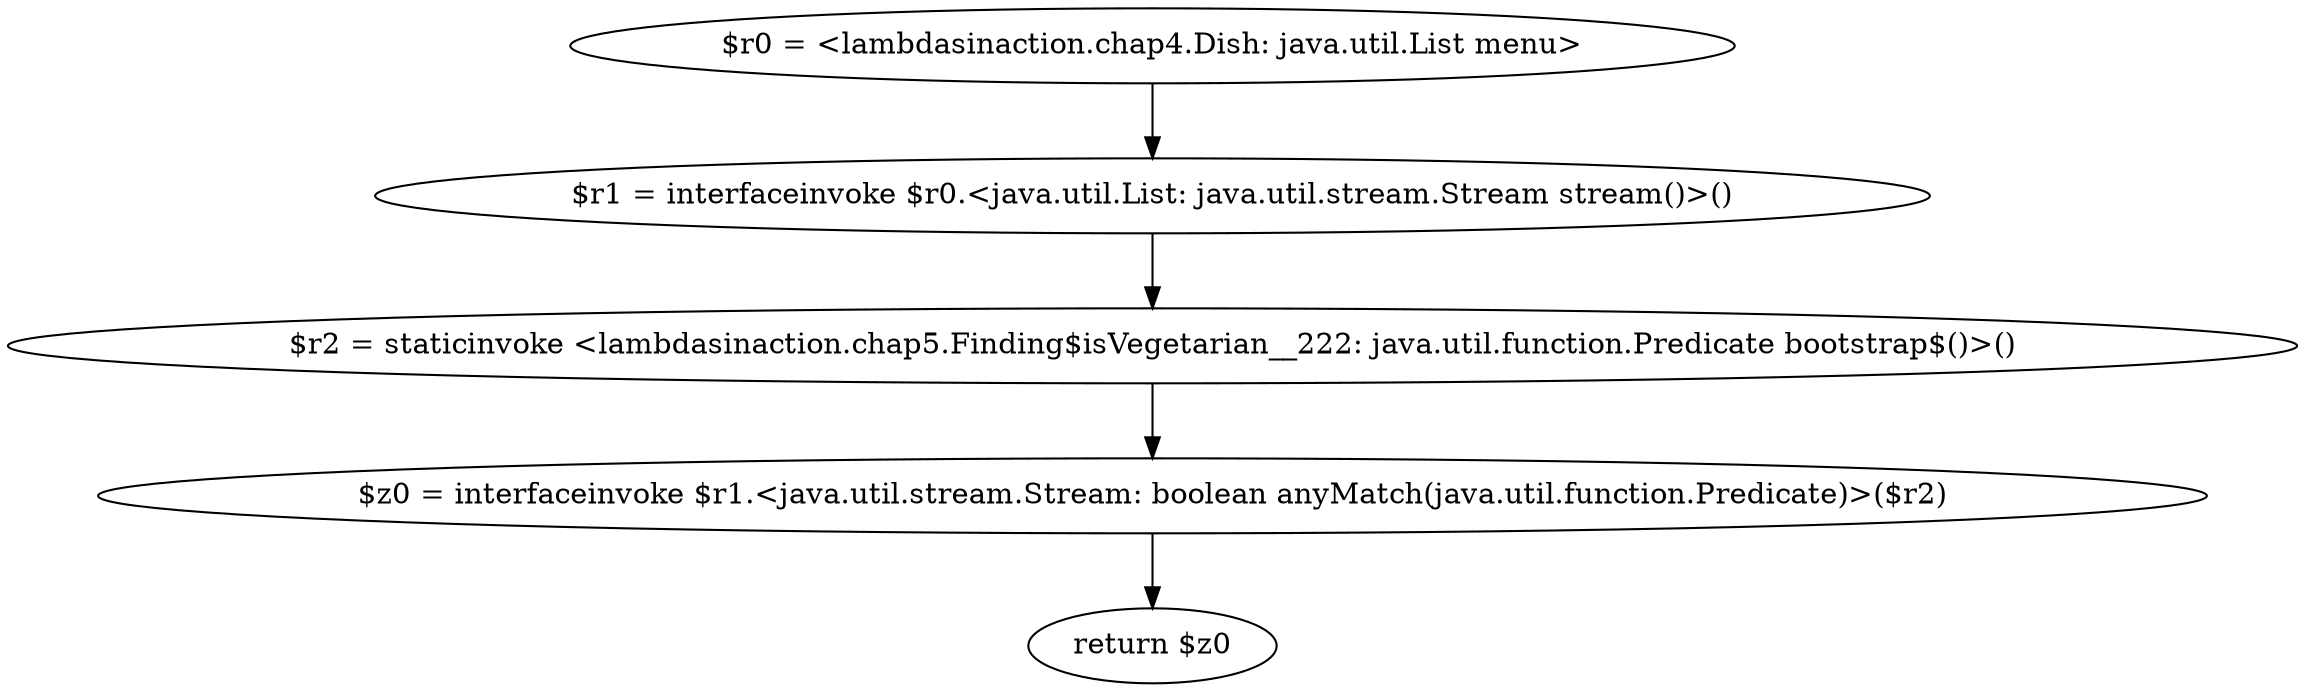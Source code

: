 digraph "unitGraph" {
    "$r0 = <lambdasinaction.chap4.Dish: java.util.List menu>"
    "$r1 = interfaceinvoke $r0.<java.util.List: java.util.stream.Stream stream()>()"
    "$r2 = staticinvoke <lambdasinaction.chap5.Finding$isVegetarian__222: java.util.function.Predicate bootstrap$()>()"
    "$z0 = interfaceinvoke $r1.<java.util.stream.Stream: boolean anyMatch(java.util.function.Predicate)>($r2)"
    "return $z0"
    "$r0 = <lambdasinaction.chap4.Dish: java.util.List menu>"->"$r1 = interfaceinvoke $r0.<java.util.List: java.util.stream.Stream stream()>()";
    "$r1 = interfaceinvoke $r0.<java.util.List: java.util.stream.Stream stream()>()"->"$r2 = staticinvoke <lambdasinaction.chap5.Finding$isVegetarian__222: java.util.function.Predicate bootstrap$()>()";
    "$r2 = staticinvoke <lambdasinaction.chap5.Finding$isVegetarian__222: java.util.function.Predicate bootstrap$()>()"->"$z0 = interfaceinvoke $r1.<java.util.stream.Stream: boolean anyMatch(java.util.function.Predicate)>($r2)";
    "$z0 = interfaceinvoke $r1.<java.util.stream.Stream: boolean anyMatch(java.util.function.Predicate)>($r2)"->"return $z0";
}

